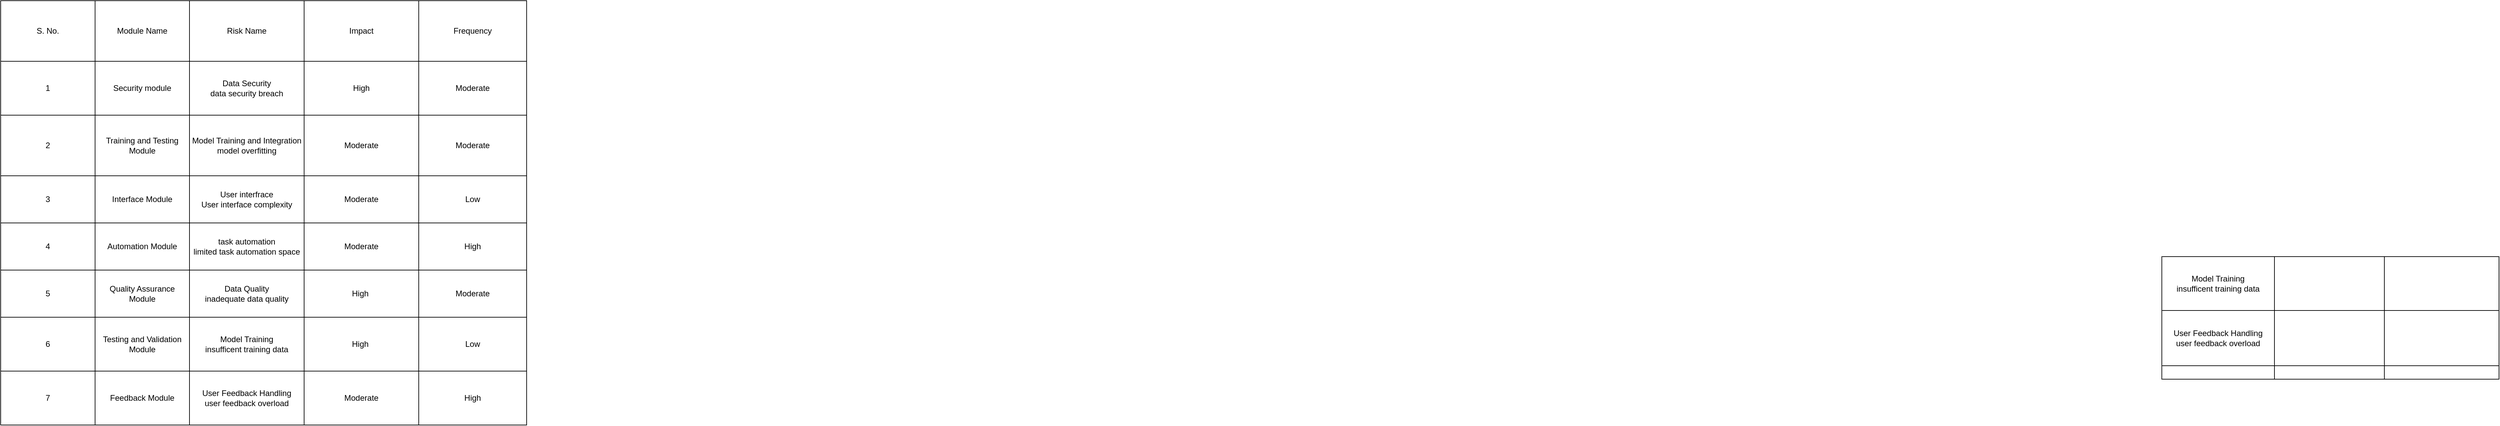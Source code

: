 <mxfile version="22.1.4" type="device">
  <diagram name="Page-1" id="2RyY1H2tGHymWAzOr-s3">
    <mxGraphModel dx="2156" dy="830" grid="1" gridSize="10" guides="1" tooltips="1" connect="1" arrows="1" fold="1" page="1" pageScale="1" pageWidth="850" pageHeight="1100" math="0" shadow="0">
      <root>
        <mxCell id="0" />
        <mxCell id="1" parent="0" />
        <mxCell id="YaAVTn84ZT3pnCmiuOvE-2" value="Feedback Module" style="rounded=0;whiteSpace=wrap;html=1;" parent="1" vertex="1">
          <mxGeometry x="-675" y="570" width="140" height="80" as="geometry" />
        </mxCell>
        <mxCell id="YaAVTn84ZT3pnCmiuOvE-3" value="Testing and Validation Module" style="rounded=0;whiteSpace=wrap;html=1;" parent="1" vertex="1">
          <mxGeometry x="-675" y="490" width="140" height="80" as="geometry" />
        </mxCell>
        <mxCell id="YaAVTn84ZT3pnCmiuOvE-4" value="Quality Assurance Module" style="rounded=0;whiteSpace=wrap;html=1;" parent="1" vertex="1">
          <mxGeometry x="-675" y="420" width="140" height="70" as="geometry" />
        </mxCell>
        <mxCell id="YaAVTn84ZT3pnCmiuOvE-5" value="Automation Module" style="rounded=0;whiteSpace=wrap;html=1;" parent="1" vertex="1">
          <mxGeometry x="-675" y="350" width="140" height="70" as="geometry" />
        </mxCell>
        <mxCell id="YaAVTn84ZT3pnCmiuOvE-6" value="Interface Module" style="rounded=0;whiteSpace=wrap;html=1;" parent="1" vertex="1">
          <mxGeometry x="-675" y="280" width="140" height="70" as="geometry" />
        </mxCell>
        <mxCell id="YaAVTn84ZT3pnCmiuOvE-7" value="Training and Testing Module" style="rounded=0;whiteSpace=wrap;html=1;" parent="1" vertex="1">
          <mxGeometry x="-675" y="190" width="140" height="90" as="geometry" />
        </mxCell>
        <mxCell id="YaAVTn84ZT3pnCmiuOvE-8" value="Security module" style="rounded=0;whiteSpace=wrap;html=1;" parent="1" vertex="1">
          <mxGeometry x="-675" y="110" width="140" height="80" as="geometry" />
        </mxCell>
        <mxCell id="YaAVTn84ZT3pnCmiuOvE-9" value="Module Name" style="rounded=0;whiteSpace=wrap;html=1;" parent="1" vertex="1">
          <mxGeometry x="-675" y="20" width="140" height="90" as="geometry" />
        </mxCell>
        <mxCell id="YaAVTn84ZT3pnCmiuOvE-10" value="7" style="rounded=0;whiteSpace=wrap;html=1;" parent="1" vertex="1">
          <mxGeometry x="-815" y="570" width="140" height="80" as="geometry" />
        </mxCell>
        <mxCell id="YaAVTn84ZT3pnCmiuOvE-11" value="6" style="rounded=0;whiteSpace=wrap;html=1;" parent="1" vertex="1">
          <mxGeometry x="-815" y="490" width="140" height="80" as="geometry" />
        </mxCell>
        <mxCell id="YaAVTn84ZT3pnCmiuOvE-12" value="5" style="rounded=0;whiteSpace=wrap;html=1;" parent="1" vertex="1">
          <mxGeometry x="-815" y="420" width="140" height="70" as="geometry" />
        </mxCell>
        <mxCell id="YaAVTn84ZT3pnCmiuOvE-13" value="4" style="rounded=0;whiteSpace=wrap;html=1;" parent="1" vertex="1">
          <mxGeometry x="-815" y="350" width="140" height="70" as="geometry" />
        </mxCell>
        <mxCell id="YaAVTn84ZT3pnCmiuOvE-14" value="3" style="rounded=0;whiteSpace=wrap;html=1;" parent="1" vertex="1">
          <mxGeometry x="-815" y="280" width="140" height="70" as="geometry" />
        </mxCell>
        <mxCell id="YaAVTn84ZT3pnCmiuOvE-15" value="2" style="rounded=0;whiteSpace=wrap;html=1;" parent="1" vertex="1">
          <mxGeometry x="-815" y="190" width="140" height="90" as="geometry" />
        </mxCell>
        <mxCell id="YaAVTn84ZT3pnCmiuOvE-16" value="1" style="rounded=0;whiteSpace=wrap;html=1;" parent="1" vertex="1">
          <mxGeometry x="-815" y="110" width="140" height="80" as="geometry" />
        </mxCell>
        <mxCell id="YaAVTn84ZT3pnCmiuOvE-17" value="S. No." style="rounded=0;whiteSpace=wrap;html=1;" parent="1" vertex="1">
          <mxGeometry x="-815" y="20" width="140" height="90" as="geometry" />
        </mxCell>
        <mxCell id="YaAVTn84ZT3pnCmiuOvE-20" value="Model Training&lt;br style=&quot;border-color: var(--border-color);&quot;&gt;insufficent training data" style="rounded=0;whiteSpace=wrap;html=1;" parent="1" vertex="1">
          <mxGeometry x="-535" y="490" width="170" height="80" as="geometry" />
        </mxCell>
        <mxCell id="YaAVTn84ZT3pnCmiuOvE-21" value="High&amp;nbsp;" style="rounded=0;whiteSpace=wrap;html=1;" parent="1" vertex="1">
          <mxGeometry x="-365" y="490" width="170" height="80" as="geometry" />
        </mxCell>
        <mxCell id="YaAVTn84ZT3pnCmiuOvE-22" value="Low" style="rounded=0;whiteSpace=wrap;html=1;" parent="1" vertex="1">
          <mxGeometry x="-195" y="490" width="160" height="80" as="geometry" />
        </mxCell>
        <mxCell id="YaAVTn84ZT3pnCmiuOvE-23" value="User Feedback Handling&lt;br style=&quot;border-color: var(--border-color);&quot;&gt;user feedback overload" style="rounded=0;whiteSpace=wrap;html=1;" parent="1" vertex="1">
          <mxGeometry x="-535" y="570" width="170" height="80" as="geometry" />
        </mxCell>
        <mxCell id="YaAVTn84ZT3pnCmiuOvE-24" value="Moderate" style="rounded=0;whiteSpace=wrap;html=1;" parent="1" vertex="1">
          <mxGeometry x="-365" y="570" width="170" height="80" as="geometry" />
        </mxCell>
        <mxCell id="YaAVTn84ZT3pnCmiuOvE-25" value="High" style="rounded=0;whiteSpace=wrap;html=1;" parent="1" vertex="1">
          <mxGeometry x="-195" y="570" width="160" height="80" as="geometry" />
        </mxCell>
        <mxCell id="7f5qaMLo9nD518HriiYx-78" value="" style="childLayout=tableLayout;recursiveResize=0;shadow=0;fillColor=none;" parent="1" vertex="1">
          <mxGeometry x="2390" y="400" width="500" height="182" as="geometry" />
        </mxCell>
        <mxCell id="7f5qaMLo9nD518HriiYx-79" value="" style="shape=tableRow;horizontal=0;startSize=0;swimlaneHead=0;swimlaneBody=0;top=0;left=0;bottom=0;right=0;dropTarget=0;collapsible=0;recursiveResize=0;expand=0;fontStyle=0;fillColor=none;strokeColor=inherit;" parent="7f5qaMLo9nD518HriiYx-78" vertex="1">
          <mxGeometry width="500" height="80" as="geometry" />
        </mxCell>
        <mxCell id="7f5qaMLo9nD518HriiYx-80" value="Model Training&lt;br&gt;insufficent training data" style="connectable=0;recursiveResize=0;strokeColor=inherit;fillColor=none;align=center;whiteSpace=wrap;html=1;" parent="7f5qaMLo9nD518HriiYx-79" vertex="1">
          <mxGeometry width="167" height="80" as="geometry">
            <mxRectangle width="167" height="80" as="alternateBounds" />
          </mxGeometry>
        </mxCell>
        <mxCell id="7f5qaMLo9nD518HriiYx-81" value="" style="connectable=0;recursiveResize=0;strokeColor=inherit;fillColor=none;align=center;whiteSpace=wrap;html=1;" parent="7f5qaMLo9nD518HriiYx-79" vertex="1">
          <mxGeometry x="167" width="163" height="80" as="geometry">
            <mxRectangle width="163" height="80" as="alternateBounds" />
          </mxGeometry>
        </mxCell>
        <mxCell id="7f5qaMLo9nD518HriiYx-82" value="" style="connectable=0;recursiveResize=0;strokeColor=inherit;fillColor=none;align=center;whiteSpace=wrap;html=1;" parent="7f5qaMLo9nD518HriiYx-79" vertex="1">
          <mxGeometry x="330" width="170" height="80" as="geometry">
            <mxRectangle width="170" height="80" as="alternateBounds" />
          </mxGeometry>
        </mxCell>
        <mxCell id="7f5qaMLo9nD518HriiYx-83" style="shape=tableRow;horizontal=0;startSize=0;swimlaneHead=0;swimlaneBody=0;top=0;left=0;bottom=0;right=0;dropTarget=0;collapsible=0;recursiveResize=0;expand=0;fontStyle=0;fillColor=none;strokeColor=inherit;" parent="7f5qaMLo9nD518HriiYx-78" vertex="1">
          <mxGeometry y="80" width="500" height="82" as="geometry" />
        </mxCell>
        <mxCell id="7f5qaMLo9nD518HriiYx-84" value="User Feedback Handling&lt;br&gt;user feedback overload" style="connectable=0;recursiveResize=0;strokeColor=inherit;fillColor=none;align=center;whiteSpace=wrap;html=1;" parent="7f5qaMLo9nD518HriiYx-83" vertex="1">
          <mxGeometry width="167" height="82" as="geometry">
            <mxRectangle width="167" height="82" as="alternateBounds" />
          </mxGeometry>
        </mxCell>
        <mxCell id="7f5qaMLo9nD518HriiYx-85" value="" style="connectable=0;recursiveResize=0;strokeColor=inherit;fillColor=none;align=center;whiteSpace=wrap;html=1;" parent="7f5qaMLo9nD518HriiYx-83" vertex="1">
          <mxGeometry x="167" width="163" height="82" as="geometry">
            <mxRectangle width="163" height="82" as="alternateBounds" />
          </mxGeometry>
        </mxCell>
        <mxCell id="7f5qaMLo9nD518HriiYx-86" value="" style="connectable=0;recursiveResize=0;strokeColor=inherit;fillColor=none;align=center;whiteSpace=wrap;html=1;" parent="7f5qaMLo9nD518HriiYx-83" vertex="1">
          <mxGeometry x="330" width="170" height="82" as="geometry">
            <mxRectangle width="170" height="82" as="alternateBounds" />
          </mxGeometry>
        </mxCell>
        <mxCell id="7f5qaMLo9nD518HriiYx-87" style="shape=tableRow;horizontal=0;startSize=0;swimlaneHead=0;swimlaneBody=0;top=0;left=0;bottom=0;right=0;dropTarget=0;collapsible=0;recursiveResize=0;expand=0;fontStyle=0;fillColor=none;strokeColor=inherit;" parent="7f5qaMLo9nD518HriiYx-78" vertex="1">
          <mxGeometry y="162" width="500" height="20" as="geometry" />
        </mxCell>
        <mxCell id="7f5qaMLo9nD518HriiYx-88" value="" style="connectable=0;recursiveResize=0;strokeColor=inherit;fillColor=none;align=center;whiteSpace=wrap;html=1;" parent="7f5qaMLo9nD518HriiYx-87" vertex="1">
          <mxGeometry width="167" height="20" as="geometry">
            <mxRectangle width="167" height="20" as="alternateBounds" />
          </mxGeometry>
        </mxCell>
        <mxCell id="7f5qaMLo9nD518HriiYx-89" value="" style="connectable=0;recursiveResize=0;strokeColor=inherit;fillColor=none;align=center;whiteSpace=wrap;html=1;" parent="7f5qaMLo9nD518HriiYx-87" vertex="1">
          <mxGeometry x="167" width="163" height="20" as="geometry">
            <mxRectangle width="163" height="20" as="alternateBounds" />
          </mxGeometry>
        </mxCell>
        <mxCell id="7f5qaMLo9nD518HriiYx-90" value="" style="connectable=0;recursiveResize=0;strokeColor=inherit;fillColor=none;align=center;whiteSpace=wrap;html=1;" parent="7f5qaMLo9nD518HriiYx-87" vertex="1">
          <mxGeometry x="330" width="170" height="20" as="geometry">
            <mxRectangle width="170" height="20" as="alternateBounds" />
          </mxGeometry>
        </mxCell>
        <mxCell id="YBaHxNCjI-62dM1YhVNd-1" value="Risk Name" style="rounded=0;whiteSpace=wrap;html=1;" parent="1" vertex="1">
          <mxGeometry x="-535" y="20" width="170" height="90" as="geometry" />
        </mxCell>
        <mxCell id="YBaHxNCjI-62dM1YhVNd-2" value="Impact" style="rounded=0;whiteSpace=wrap;html=1;" parent="1" vertex="1">
          <mxGeometry x="-365" y="20" width="170" height="90" as="geometry" />
        </mxCell>
        <mxCell id="YBaHxNCjI-62dM1YhVNd-3" value="Frequency" style="rounded=0;whiteSpace=wrap;html=1;" parent="1" vertex="1">
          <mxGeometry x="-195" y="20" width="160" height="90" as="geometry" />
        </mxCell>
        <mxCell id="YBaHxNCjI-62dM1YhVNd-4" value="Model Training and Integration&lt;br style=&quot;border-color: var(--border-color);&quot;&gt;model overfitting" style="rounded=0;whiteSpace=wrap;html=1;" parent="1" vertex="1">
          <mxGeometry x="-535" y="190" width="170" height="90" as="geometry" />
        </mxCell>
        <mxCell id="YBaHxNCjI-62dM1YhVNd-5" value="Moderate" style="rounded=0;whiteSpace=wrap;html=1;" parent="1" vertex="1">
          <mxGeometry x="-195" y="110" width="160" height="80" as="geometry" />
        </mxCell>
        <mxCell id="YBaHxNCjI-62dM1YhVNd-6" value="High" style="rounded=0;whiteSpace=wrap;html=1;" parent="1" vertex="1">
          <mxGeometry x="-365" y="110" width="170" height="80" as="geometry" />
        </mxCell>
        <mxCell id="YBaHxNCjI-62dM1YhVNd-7" value="Data Security&lt;br style=&quot;border-color: var(--border-color);&quot;&gt;data security breach" style="rounded=0;whiteSpace=wrap;html=1;" parent="1" vertex="1">
          <mxGeometry x="-535" y="110" width="170" height="80" as="geometry" />
        </mxCell>
        <mxCell id="YBaHxNCjI-62dM1YhVNd-8" value="Moderate" style="rounded=0;whiteSpace=wrap;html=1;" parent="1" vertex="1">
          <mxGeometry x="-365" y="190" width="170" height="90" as="geometry" />
        </mxCell>
        <mxCell id="YBaHxNCjI-62dM1YhVNd-9" value="Moderate" style="rounded=0;whiteSpace=wrap;html=1;" parent="1" vertex="1">
          <mxGeometry x="-195" y="190" width="160" height="90" as="geometry" />
        </mxCell>
        <mxCell id="YBaHxNCjI-62dM1YhVNd-10" value="User interfrace&lt;br style=&quot;border-color: var(--border-color);&quot;&gt;User interface complexity" style="rounded=0;whiteSpace=wrap;html=1;" parent="1" vertex="1">
          <mxGeometry x="-535" y="280" width="170" height="70" as="geometry" />
        </mxCell>
        <mxCell id="YBaHxNCjI-62dM1YhVNd-11" value="Moderate" style="rounded=0;whiteSpace=wrap;html=1;" parent="1" vertex="1">
          <mxGeometry x="-365" y="280" width="170" height="70" as="geometry" />
        </mxCell>
        <mxCell id="YBaHxNCjI-62dM1YhVNd-12" value="Low" style="rounded=0;whiteSpace=wrap;html=1;" parent="1" vertex="1">
          <mxGeometry x="-195" y="280" width="160" height="70" as="geometry" />
        </mxCell>
        <mxCell id="YBaHxNCjI-62dM1YhVNd-13" value="task automation&lt;br style=&quot;border-color: var(--border-color);&quot;&gt;limited task automation space" style="rounded=0;whiteSpace=wrap;html=1;" parent="1" vertex="1">
          <mxGeometry x="-535" y="350" width="170" height="70" as="geometry" />
        </mxCell>
        <mxCell id="YBaHxNCjI-62dM1YhVNd-14" value="Moderate" style="rounded=0;whiteSpace=wrap;html=1;" parent="1" vertex="1">
          <mxGeometry x="-365" y="350" width="170" height="70" as="geometry" />
        </mxCell>
        <mxCell id="YBaHxNCjI-62dM1YhVNd-15" value="High" style="rounded=0;whiteSpace=wrap;html=1;" parent="1" vertex="1">
          <mxGeometry x="-195" y="350" width="160" height="70" as="geometry" />
        </mxCell>
        <mxCell id="YBaHxNCjI-62dM1YhVNd-16" value="Moderate" style="rounded=0;whiteSpace=wrap;html=1;" parent="1" vertex="1">
          <mxGeometry x="-195" y="420" width="160" height="70" as="geometry" />
        </mxCell>
        <mxCell id="YBaHxNCjI-62dM1YhVNd-17" value="Data Quality&lt;br style=&quot;border-color: var(--border-color);&quot;&gt;inadequate data quality" style="rounded=0;whiteSpace=wrap;html=1;" parent="1" vertex="1">
          <mxGeometry x="-535" y="420" width="170" height="70" as="geometry" />
        </mxCell>
        <mxCell id="YBaHxNCjI-62dM1YhVNd-18" value="High&amp;nbsp;" style="rounded=0;whiteSpace=wrap;html=1;" parent="1" vertex="1">
          <mxGeometry x="-365" y="420" width="170" height="70" as="geometry" />
        </mxCell>
      </root>
    </mxGraphModel>
  </diagram>
</mxfile>
